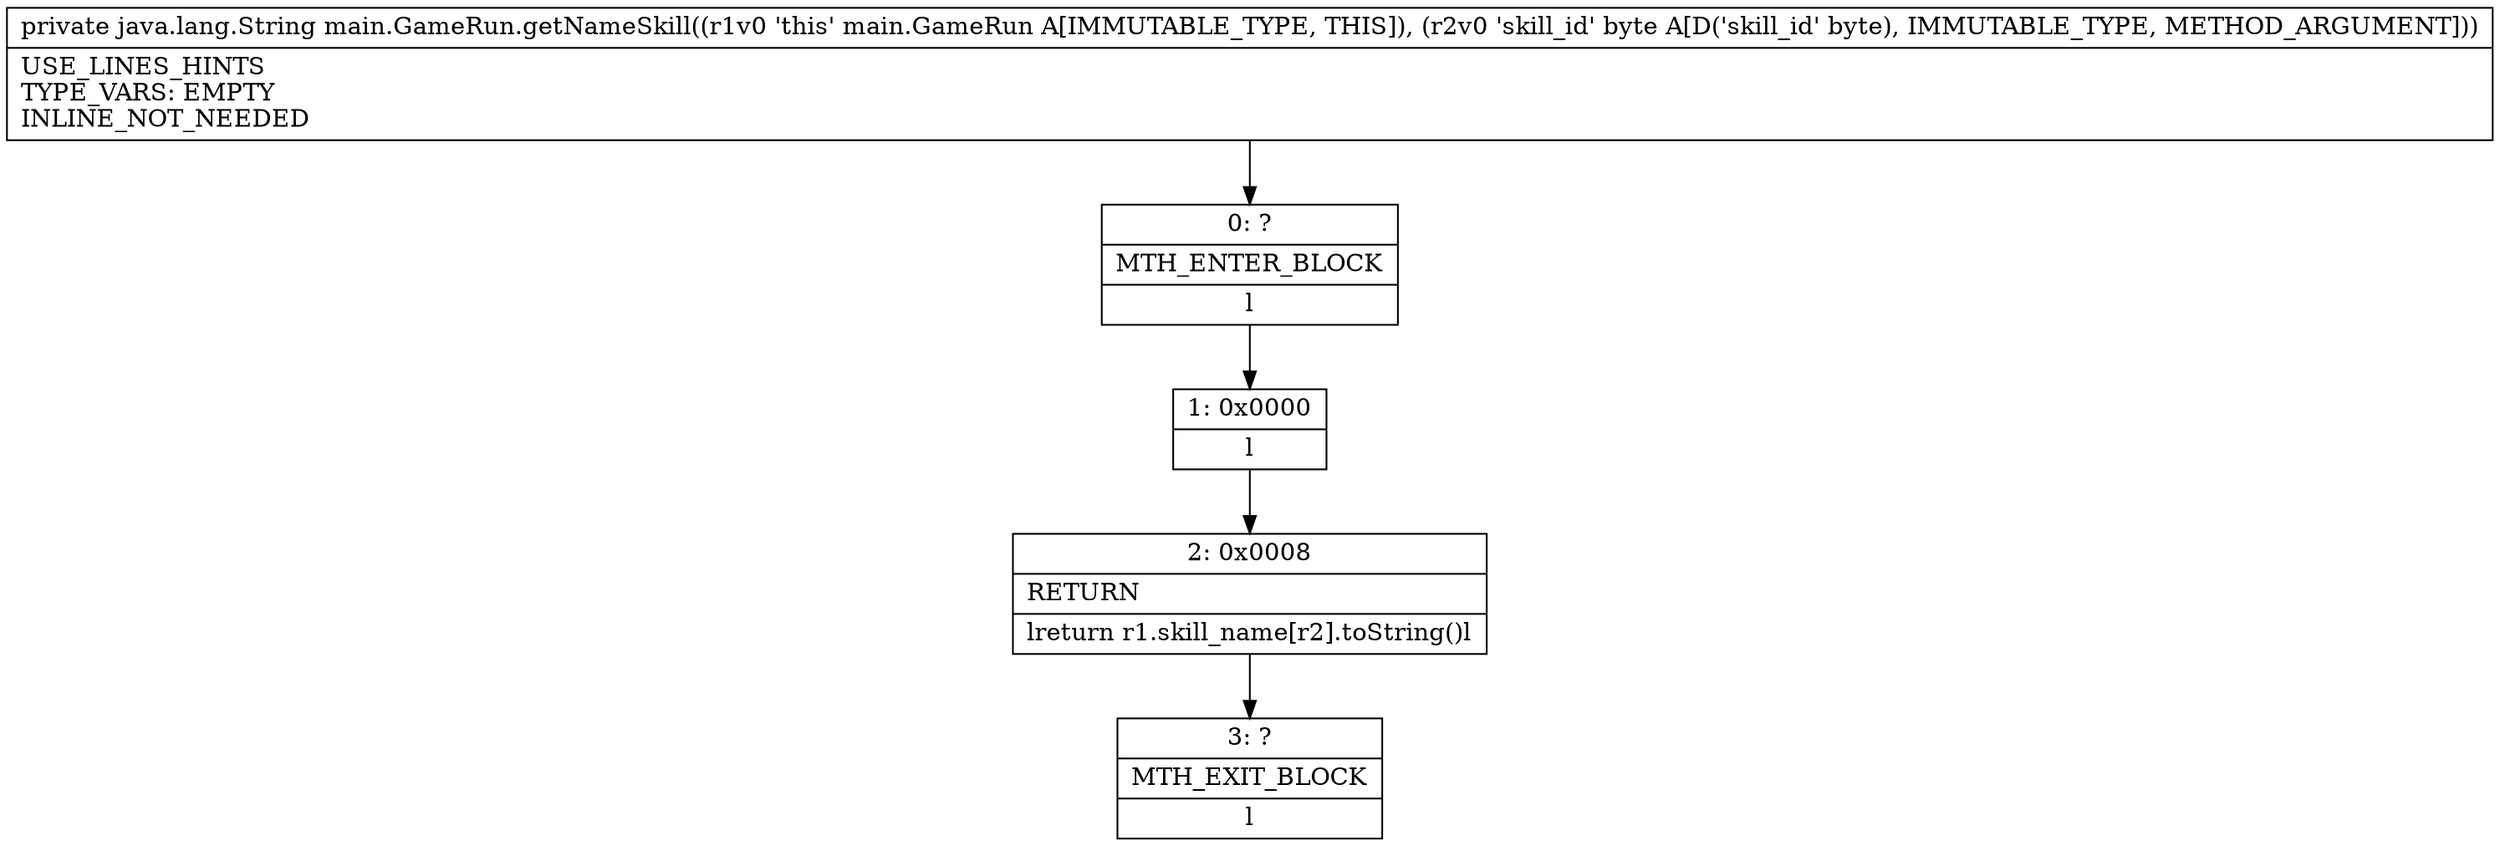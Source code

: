 digraph "CFG formain.GameRun.getNameSkill(B)Ljava\/lang\/String;" {
Node_0 [shape=record,label="{0\:\ ?|MTH_ENTER_BLOCK\l|l}"];
Node_1 [shape=record,label="{1\:\ 0x0000|l}"];
Node_2 [shape=record,label="{2\:\ 0x0008|RETURN\l|lreturn r1.skill_name[r2].toString()l}"];
Node_3 [shape=record,label="{3\:\ ?|MTH_EXIT_BLOCK\l|l}"];
MethodNode[shape=record,label="{private java.lang.String main.GameRun.getNameSkill((r1v0 'this' main.GameRun A[IMMUTABLE_TYPE, THIS]), (r2v0 'skill_id' byte A[D('skill_id' byte), IMMUTABLE_TYPE, METHOD_ARGUMENT]))  | USE_LINES_HINTS\lTYPE_VARS: EMPTY\lINLINE_NOT_NEEDED\l}"];
MethodNode -> Node_0;
Node_0 -> Node_1;
Node_1 -> Node_2;
Node_2 -> Node_3;
}

